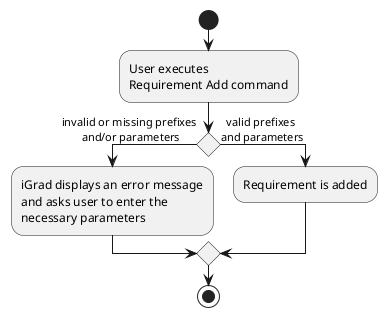 @startuml
start
:User executes\nRequirement Add command;

if () then (invalid or missing prefixes\n       and/or parameters)
    :iGrad displays an error message\nand asks user to enter the\nnecessary parameters;
else (  valid prefixes\nand parameters)
    :Requirement is added;
endif
stop
@enduml
